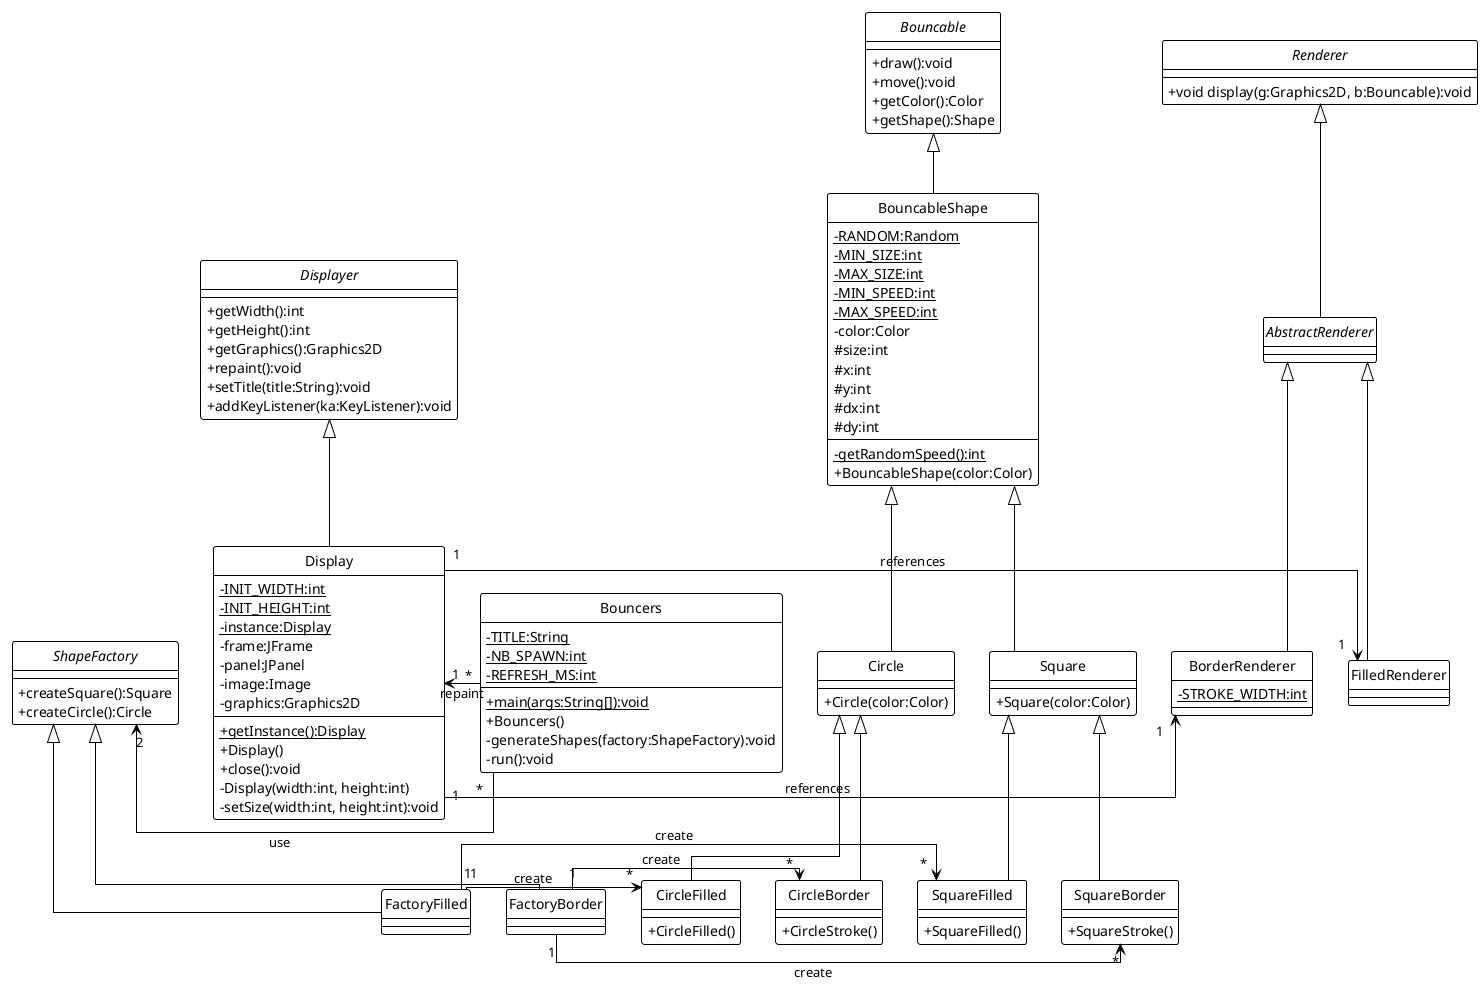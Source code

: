 @startuml
'https://plantuml.com/class-diagram'
skinparam classAttributeIconSize 0
hide circle

!theme plain
top to bottom direction
skinparam linetype ortho

interface Displayer {
+getWidth():int
+getHeight():int
+getGraphics():Graphics2D
+repaint():void
+setTitle(title:String):void
+addKeyListener(ka:KeyListener):void
}

class Display {
-{static} INIT_WIDTH:int
-{static} INIT_HEIGHT:int
-{static} instance:Display
-frame:JFrame
-panel:JPanel
-image:Image
-graphics:Graphics2D
+{static} getInstance():Display
+Display()
+close():void
-Display(width:int, height:int)
-setSize(width:int, height:int):void
}

interface Renderer {
+void display(g:Graphics2D, b:Bouncable):void
}

abstract class AbstractRenderer

class BorderRenderer {
-{static} STROKE_WIDTH:int
}

class FilledRenderer

class Bouncers {
-{static} TITLE:String
-{static} NB_SPAWN:int
-{static} REFRESH_MS:int
+{static} main(args:String[]):void
+Bouncers()
-generateShapes(factory:ShapeFactory):void
-run():void
}

interface Bouncable {
+draw():void
+move():void
+getColor():Color
+getShape():Shape
}

class BouncableShape {
-{static} RANDOM:Random
-{static} MIN_SIZE:int
-{static} MAX_SIZE:int
-{static} MIN_SPEED:int
-{static} MAX_SPEED:int
-color:Color
#size:int
#x:int
#y:int
#dx:int
#dy:int
-{static} getRandomSpeed():int
+BouncableShape(color:Color)
}

class Square {
+Square(color:Color)
}

class Circle {
+Circle(color:Color)
}

class CircleFilled {
+CircleFilled()
}

class SquareFilled {
+SquareFilled()
}

class CircleBorder {
+CircleStroke()
}

class SquareBorder {
+SquareStroke()
}

interface ShapeFactory {
+createSquare():Square
+createCircle():Circle
}

class FactoryFilled {
}

class FactoryBorder {
}

Display -up-|> Displayer

AbstractRenderer -up-|> Renderer
BorderRenderer -up-|> AbstractRenderer
FilledRenderer -up-|> AbstractRenderer

BouncableShape -up-|> Bouncable

Square -up-|> BouncableShape
Circle -up-|> BouncableShape

CircleFilled -up-|> Circle
CircleBorder -up-|> Circle

SquareFilled -up-|> Square
SquareBorder -up-|> Square

FactoryFilled -up-|> ShapeFactory
FactoryBorder -up-|> ShapeFactory

Bouncers "*" -> "1" Display : repaint
Display "1" -> "1" BorderRenderer : references
Display "1" -> "1" FilledRenderer : references
Bouncers "*" -> "2" ShapeFactory : use
FactoryFilled "1" -> "*" CircleFilled : create
FactoryFilled "1" -> "*" SquareFilled : create
FactoryBorder "1" -> "*" CircleBorder : create
FactoryBorder "1" -> "*" SquareBorder : create

@enduml